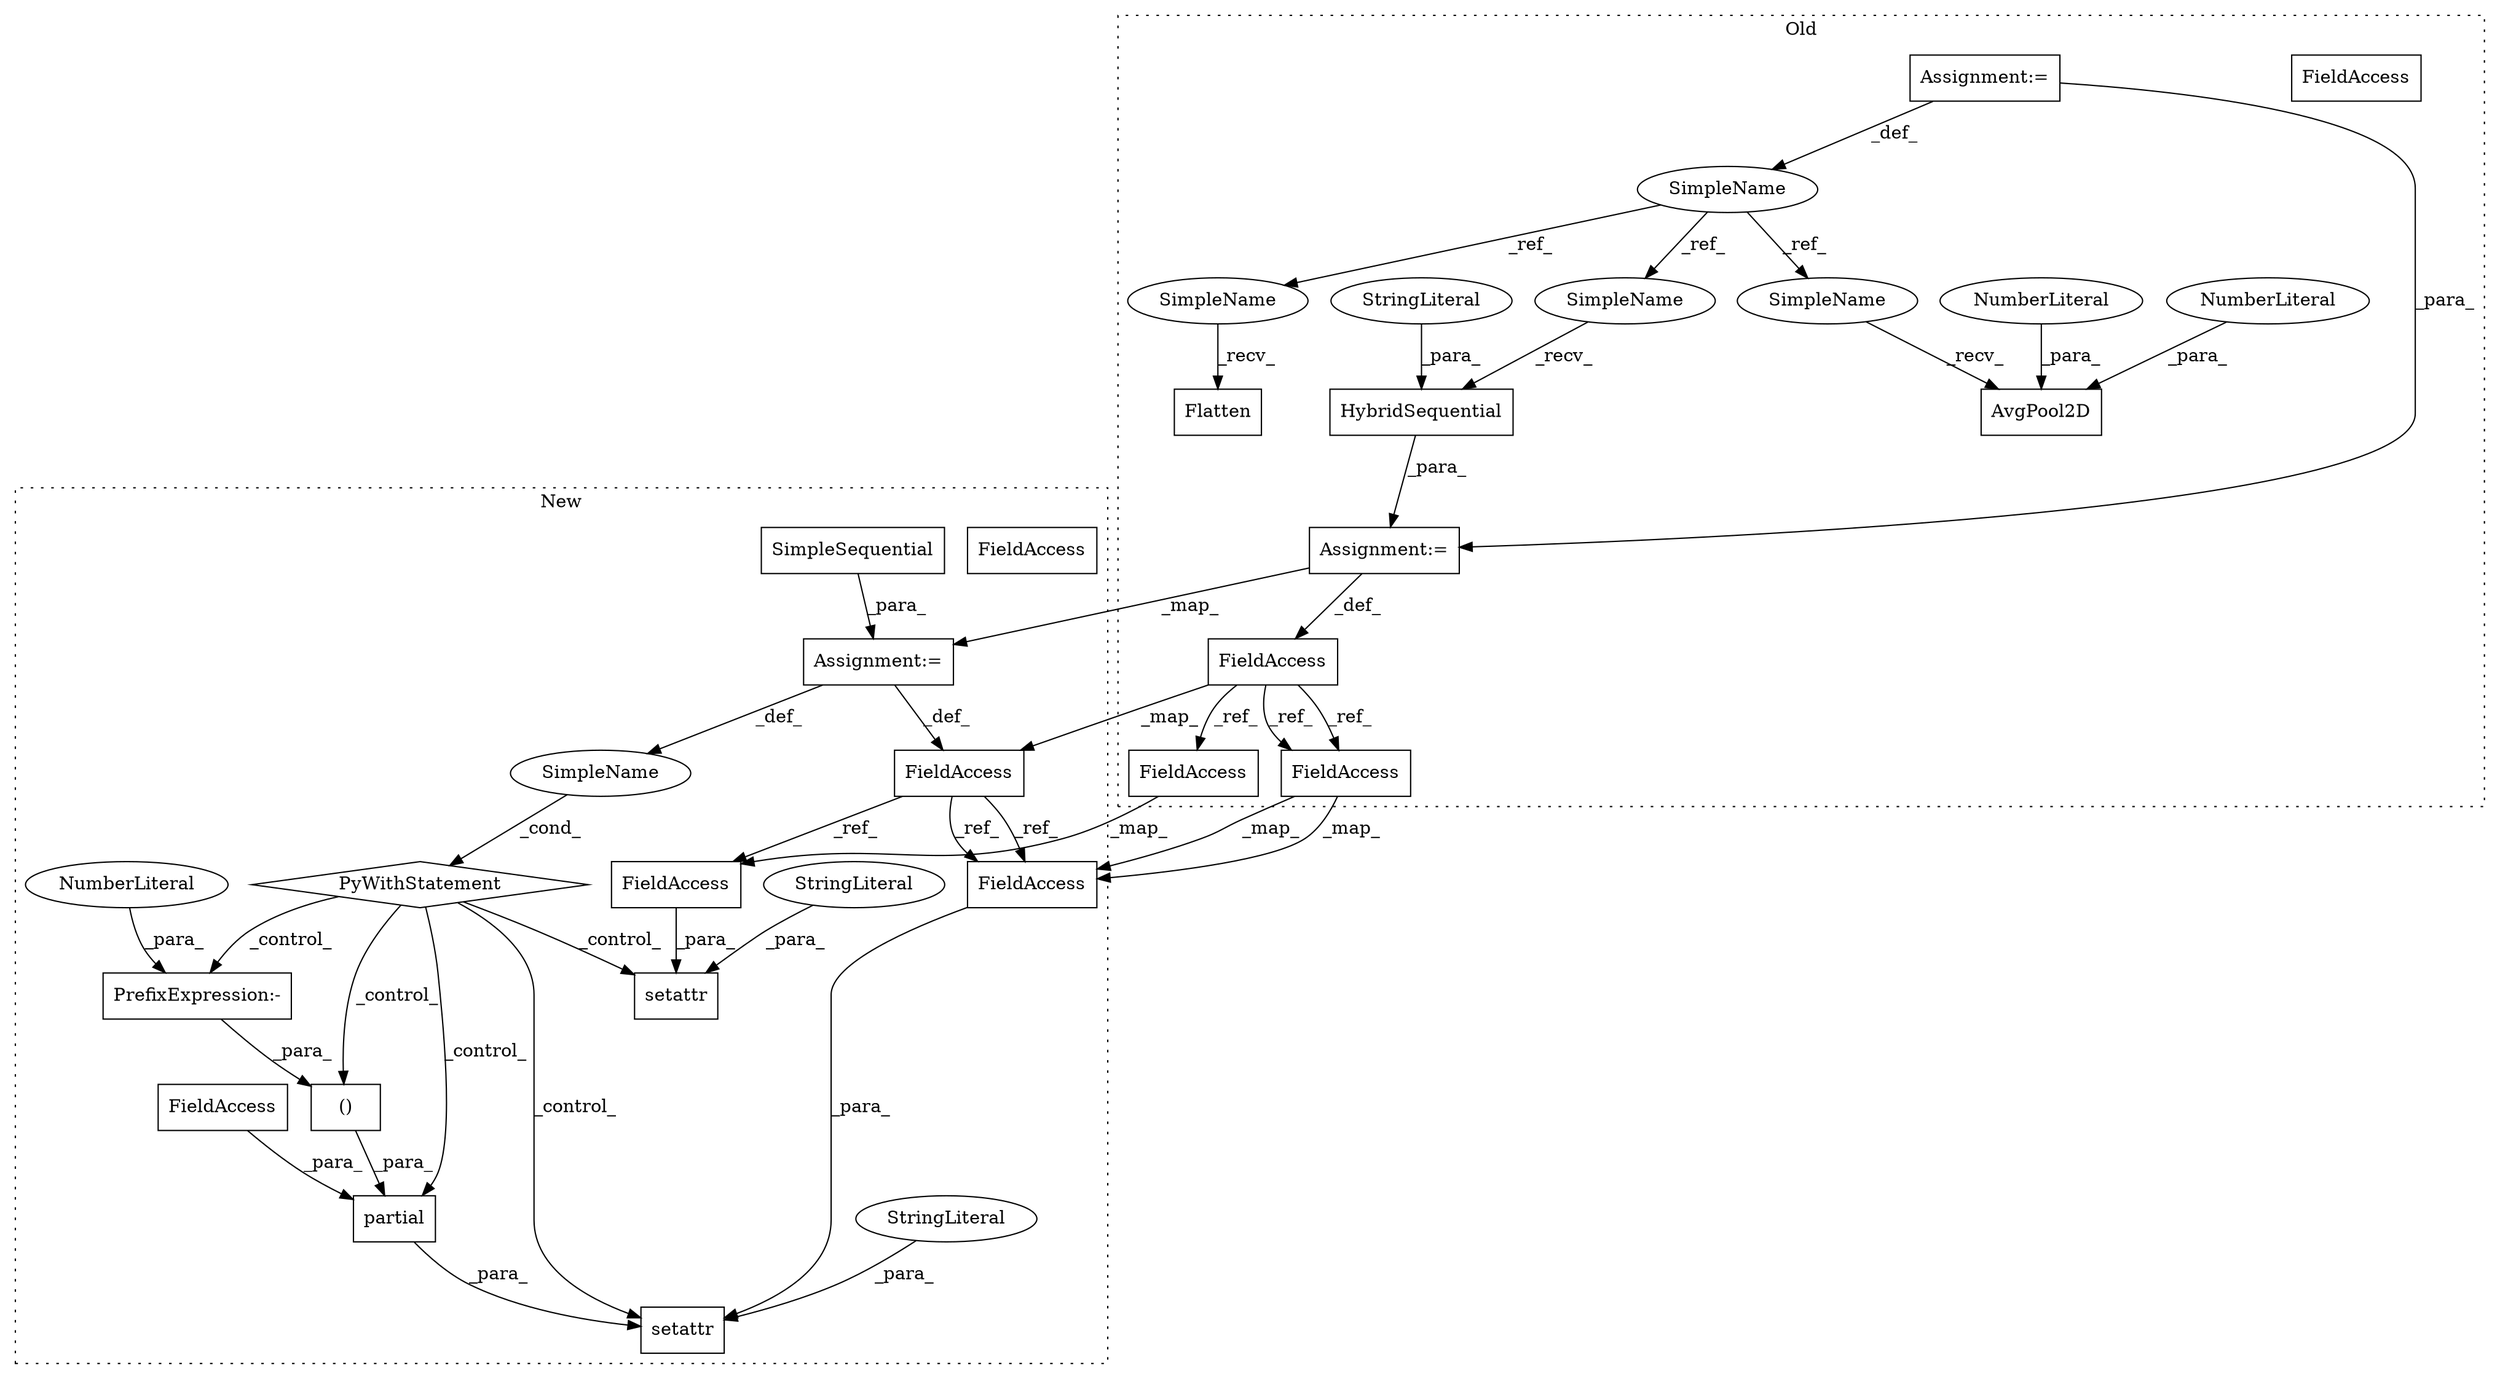 digraph G {
subgraph cluster0 {
1 [label="Flatten" a="32" s="7194" l="9" shape="box"];
4 [label="SimpleName" a="42" s="5529" l="2" shape="ellipse"];
5 [label="AvgPool2D" a="32" s="7043,7056" l="10,1" shape="box"];
6 [label="HybridSequential" a="32" s="6787,6806" l="17,1" shape="box"];
8 [label="FieldAccess" a="22" s="6772" l="11" shape="box"];
10 [label="FieldAccess" a="22" s="7175" l="11" shape="box"];
12 [label="NumberLiteral" a="34" s="7053" l="1" shape="ellipse"];
13 [label="NumberLiteral" a="34" s="7055" l="1" shape="ellipse"];
20 [label="StringLiteral" a="45" s="6804" l="2" shape="ellipse"];
22 [label="Assignment:=" a="7" s="6783" l="1" shape="box"];
26 [label="Assignment:=" a="7" s="5529" l="2" shape="box"];
27 [label="SimpleName" a="42" s="7040" l="2" shape="ellipse"];
28 [label="SimpleName" a="42" s="6784" l="2" shape="ellipse"];
29 [label="SimpleName" a="42" s="7191" l="2" shape="ellipse"];
32 [label="FieldAccess" a="22" s="7024" l="11" shape="box"];
33 [label="FieldAccess" a="22" s="7175" l="11" shape="box"];
label = "Old";
style="dotted";
}
subgraph cluster1 {
2 [label="setattr" a="32" s="8564,8669" l="8,1" shape="box"];
3 [label="()" a="106" s="8645" l="22" shape="box"];
7 [label="FieldAccess" a="22" s="7914" l="11" shape="box"];
9 [label="setattr" a="32" s="8325,8405" l="8,1" shape="box"];
11 [label="FieldAccess" a="22" s="8572" l="11" shape="box"];
14 [label="PyWithStatement" a="104" s="7952,7986" l="10,2" shape="diamond"];
15 [label="SimpleName" a="42" s="" l="" shape="ellipse"];
16 [label="PrefixExpression:-" a="38" s="8645" l="1" shape="box"];
17 [label="NumberLiteral" a="34" s="8646" l="1" shape="ellipse"];
18 [label="StringLiteral" a="45" s="8584" l="15" shape="ellipse"];
19 [label="StringLiteral" a="45" s="8345" l="10" shape="ellipse"];
21 [label="Assignment:=" a="7" s="7925" l="1" shape="box"];
23 [label="SimpleSequential" a="32" s="7926" l="18" shape="box"];
24 [label="partial" a="32" s="8600,8667" l="8,2" shape="box"];
25 [label="FieldAccess" a="22" s="8608" l="25" shape="box"];
30 [label="FieldAccess" a="22" s="8572" l="11" shape="box"];
31 [label="FieldAccess" a="22" s="8333" l="11" shape="box"];
label = "New";
style="dotted";
}
3 -> 24 [label="_para_"];
4 -> 29 [label="_ref_"];
4 -> 27 [label="_ref_"];
4 -> 28 [label="_ref_"];
6 -> 22 [label="_para_"];
7 -> 31 [label="_ref_"];
7 -> 30 [label="_ref_"];
7 -> 30 [label="_ref_"];
8 -> 33 [label="_ref_"];
8 -> 33 [label="_ref_"];
8 -> 32 [label="_ref_"];
8 -> 7 [label="_map_"];
12 -> 5 [label="_para_"];
13 -> 5 [label="_para_"];
14 -> 9 [label="_control_"];
14 -> 24 [label="_control_"];
14 -> 3 [label="_control_"];
14 -> 16 [label="_control_"];
14 -> 2 [label="_control_"];
15 -> 14 [label="_cond_"];
16 -> 3 [label="_para_"];
17 -> 16 [label="_para_"];
18 -> 2 [label="_para_"];
19 -> 9 [label="_para_"];
20 -> 6 [label="_para_"];
21 -> 7 [label="_def_"];
21 -> 15 [label="_def_"];
22 -> 8 [label="_def_"];
22 -> 21 [label="_map_"];
23 -> 21 [label="_para_"];
24 -> 2 [label="_para_"];
25 -> 24 [label="_para_"];
26 -> 22 [label="_para_"];
26 -> 4 [label="_def_"];
27 -> 5 [label="_recv_"];
28 -> 6 [label="_recv_"];
29 -> 1 [label="_recv_"];
30 -> 2 [label="_para_"];
31 -> 9 [label="_para_"];
32 -> 31 [label="_map_"];
33 -> 30 [label="_map_"];
33 -> 30 [label="_map_"];
}